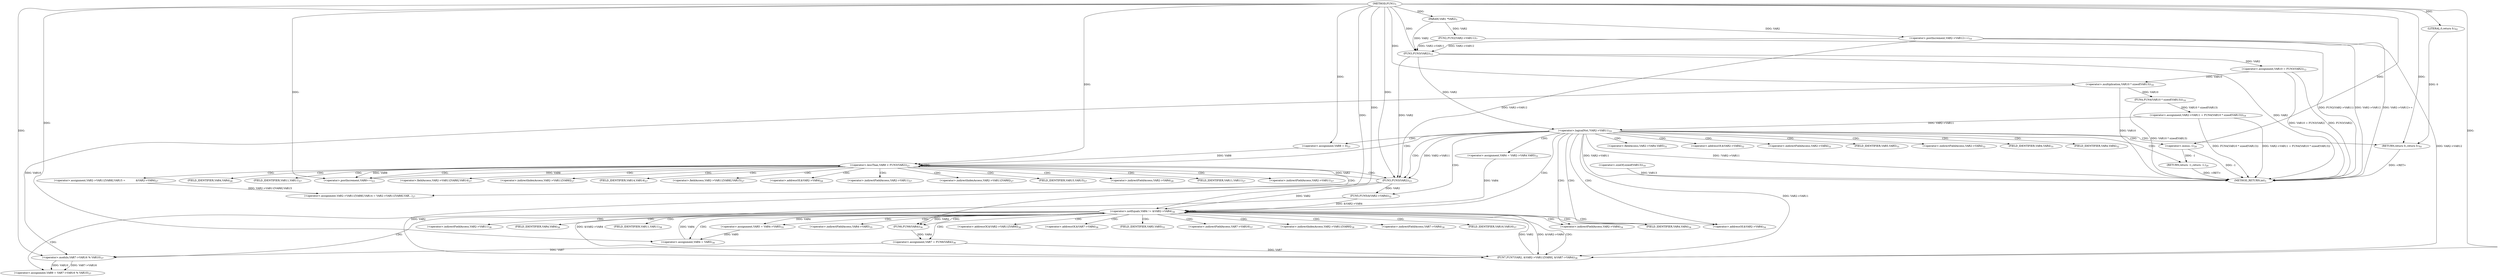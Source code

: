 digraph "FUN1" {  
"8" [label = <(METHOD,FUN1)<SUB>1</SUB>> ]
"133" [label = <(METHOD_RETURN,int)<SUB>1</SUB>> ]
"9" [label = <(PARAM,VAR1 *VAR2)<SUB>1</SUB>> ]
"17" [label = <(FUN2,FUN2(VAR2-&gt;VAR11))<SUB>7</SUB>> ]
"21" [label = <(&lt;operator&gt;.postIncrement,VAR2-&gt;VAR12++)<SUB>10</SUB>> ]
"25" [label = <(&lt;operator&gt;.assignment,VAR10 = FUN3(VAR2))<SUB>12</SUB>> ]
"29" [label = <(&lt;operator&gt;.assignment,VAR2-&gt;VAR11 = FUN4(VAR10 * sizeof(VAR13)))<SUB>18</SUB>> ]
"79" [label = <(&lt;operator&gt;.assignment,VAR4 = VAR2-&gt;VAR4.VAR5)<SUB>31</SUB>> ]
"86" [label = <(FUN5,FUN5(&amp;VAR2-&gt;VAR4))<SUB>32</SUB>> ]
"131" [label = <(RETURN,return 0;,return 0;)<SUB>41</SUB>> ]
"39" [label = <(&lt;operator&gt;.logicalNot,!VAR2-&gt;VAR11)<SUB>19</SUB>> ]
"52" [label = <(&lt;operator&gt;.lessThan,VAR8 &lt; FUN3(VAR2))<SUB>23</SUB>> ]
"56" [label = <(&lt;operator&gt;.postIncrement,VAR8++)<SUB>23</SUB>> ]
"93" [label = <(&lt;operator&gt;.notEquals,VAR4 != &amp;VAR2-&gt;VAR4)<SUB>34</SUB>> ]
"99" [label = <(&lt;operator&gt;.assignment,VAR4 = VAR5)<SUB>34</SUB>> ]
"132" [label = <(LITERAL,0,return 0;)<SUB>41</SUB>> ]
"27" [label = <(FUN3,FUN3(VAR2))<SUB>12</SUB>> ]
"33" [label = <(FUN4,FUN4(VAR10 * sizeof(VAR13)))<SUB>18</SUB>> ]
"44" [label = <(RETURN,return -1;,return -1;)<SUB>20</SUB>> ]
"49" [label = <(&lt;operator&gt;.assignment,VAR8 = 0)<SUB>23</SUB>> ]
"59" [label = <(&lt;operator&gt;.assignment,VAR2-&gt;VAR11[VAR8].VAR14 = VAR2-&gt;VAR11[VAR8].VAR...)<SUB>27</SUB>> ]
"103" [label = <(&lt;operator&gt;.assignment,VAR5 = VAR4-&gt;VAR5)<SUB>35</SUB>> ]
"108" [label = <(&lt;operator&gt;.assignment,VAR7 = FUN6(VAR4))<SUB>36</SUB>> ]
"112" [label = <(&lt;operator&gt;.assignment,VAR9 = VAR7-&gt;VAR16 % VAR10)<SUB>37</SUB>> ]
"119" [label = <(FUN7,FUN7(VAR2, &amp;VAR2-&gt;VAR11[VAR9], &amp;VAR7-&gt;VAR4))<SUB>38</SUB>> ]
"34" [label = <(&lt;operator&gt;.multiplication,VAR10 * sizeof(VAR13))<SUB>18</SUB>> ]
"45" [label = <(&lt;operator&gt;.minus,-1)<SUB>20</SUB>> ]
"54" [label = <(FUN3,FUN3(VAR2))<SUB>23</SUB>> ]
"36" [label = <(&lt;operator&gt;.sizeOf,sizeof(VAR13))<SUB>18</SUB>> ]
"67" [label = <(&lt;operator&gt;.assignment,VAR2-&gt;VAR11[VAR8].VAR15 =
             &amp;VAR2-&gt;VAR4)<SUB>27</SUB>> ]
"110" [label = <(FUN6,FUN6(VAR4))<SUB>36</SUB>> ]
"114" [label = <(&lt;operator&gt;.modulo,VAR7-&gt;VAR16 % VAR10)<SUB>37</SUB>> ]
"81" [label = <(&lt;operator&gt;.fieldAccess,VAR2-&gt;VAR4.VAR5)<SUB>31</SUB>> ]
"87" [label = <(&lt;operator&gt;.addressOf,&amp;VAR2-&gt;VAR4)<SUB>32</SUB>> ]
"82" [label = <(&lt;operator&gt;.indirectFieldAccess,VAR2-&gt;VAR4)<SUB>31</SUB>> ]
"85" [label = <(FIELD_IDENTIFIER,VAR5,VAR5)<SUB>31</SUB>> ]
"88" [label = <(&lt;operator&gt;.indirectFieldAccess,VAR2-&gt;VAR4)<SUB>32</SUB>> ]
"95" [label = <(&lt;operator&gt;.addressOf,&amp;VAR2-&gt;VAR4)<SUB>34</SUB>> ]
"60" [label = <(&lt;operator&gt;.fieldAccess,VAR2-&gt;VAR11[VAR8].VAR14)<SUB>27</SUB>> ]
"84" [label = <(FIELD_IDENTIFIER,VAR4,VAR4)<SUB>31</SUB>> ]
"90" [label = <(FIELD_IDENTIFIER,VAR4,VAR4)<SUB>32</SUB>> ]
"96" [label = <(&lt;operator&gt;.indirectFieldAccess,VAR2-&gt;VAR4)<SUB>34</SUB>> ]
"105" [label = <(&lt;operator&gt;.indirectFieldAccess,VAR4-&gt;VAR5)<SUB>35</SUB>> ]
"121" [label = <(&lt;operator&gt;.addressOf,&amp;VAR2-&gt;VAR11[VAR9])<SUB>38</SUB>> ]
"127" [label = <(&lt;operator&gt;.addressOf,&amp;VAR7-&gt;VAR4)<SUB>38</SUB>> ]
"61" [label = <(&lt;operator&gt;.indirectIndexAccess,VAR2-&gt;VAR11[VAR8])<SUB>27</SUB>> ]
"66" [label = <(FIELD_IDENTIFIER,VAR14,VAR14)<SUB>27</SUB>> ]
"68" [label = <(&lt;operator&gt;.fieldAccess,VAR2-&gt;VAR11[VAR8].VAR15)<SUB>27</SUB>> ]
"75" [label = <(&lt;operator&gt;.addressOf,&amp;VAR2-&gt;VAR4)<SUB>28</SUB>> ]
"98" [label = <(FIELD_IDENTIFIER,VAR4,VAR4)<SUB>34</SUB>> ]
"107" [label = <(FIELD_IDENTIFIER,VAR5,VAR5)<SUB>35</SUB>> ]
"115" [label = <(&lt;operator&gt;.indirectFieldAccess,VAR7-&gt;VAR16)<SUB>37</SUB>> ]
"122" [label = <(&lt;operator&gt;.indirectIndexAccess,VAR2-&gt;VAR11[VAR9])<SUB>38</SUB>> ]
"128" [label = <(&lt;operator&gt;.indirectFieldAccess,VAR7-&gt;VAR4)<SUB>38</SUB>> ]
"62" [label = <(&lt;operator&gt;.indirectFieldAccess,VAR2-&gt;VAR11)<SUB>27</SUB>> ]
"69" [label = <(&lt;operator&gt;.indirectIndexAccess,VAR2-&gt;VAR11[VAR8])<SUB>27</SUB>> ]
"74" [label = <(FIELD_IDENTIFIER,VAR15,VAR15)<SUB>27</SUB>> ]
"76" [label = <(&lt;operator&gt;.indirectFieldAccess,VAR2-&gt;VAR4)<SUB>28</SUB>> ]
"117" [label = <(FIELD_IDENTIFIER,VAR16,VAR16)<SUB>37</SUB>> ]
"123" [label = <(&lt;operator&gt;.indirectFieldAccess,VAR2-&gt;VAR11)<SUB>38</SUB>> ]
"130" [label = <(FIELD_IDENTIFIER,VAR4,VAR4)<SUB>38</SUB>> ]
"64" [label = <(FIELD_IDENTIFIER,VAR11,VAR11)<SUB>27</SUB>> ]
"70" [label = <(&lt;operator&gt;.indirectFieldAccess,VAR2-&gt;VAR11)<SUB>27</SUB>> ]
"78" [label = <(FIELD_IDENTIFIER,VAR4,VAR4)<SUB>28</SUB>> ]
"125" [label = <(FIELD_IDENTIFIER,VAR11,VAR11)<SUB>38</SUB>> ]
"72" [label = <(FIELD_IDENTIFIER,VAR11,VAR11)<SUB>27</SUB>> ]
  "44" -> "133"  [ label = "DDG: &lt;RET&gt;"] 
  "131" -> "133"  [ label = "DDG: &lt;RET&gt;"] 
  "17" -> "133"  [ label = "DDG: FUN2(VAR2-&gt;VAR11)"] 
  "21" -> "133"  [ label = "DDG: VAR2-&gt;VAR12"] 
  "21" -> "133"  [ label = "DDG: VAR2-&gt;VAR12++"] 
  "27" -> "133"  [ label = "DDG: VAR2"] 
  "25" -> "133"  [ label = "DDG: FUN3(VAR2)"] 
  "25" -> "133"  [ label = "DDG: VAR10 = FUN3(VAR2)"] 
  "34" -> "133"  [ label = "DDG: VAR10"] 
  "33" -> "133"  [ label = "DDG: VAR10 * sizeof(VAR13)"] 
  "29" -> "133"  [ label = "DDG: FUN4(VAR10 * sizeof(VAR13))"] 
  "29" -> "133"  [ label = "DDG: VAR2-&gt;VAR11 = FUN4(VAR10 * sizeof(VAR13))"] 
  "39" -> "133"  [ label = "DDG: VAR2-&gt;VAR11"] 
  "39" -> "133"  [ label = "DDG: !VAR2-&gt;VAR11"] 
  "45" -> "133"  [ label = "DDG: -1"] 
  "36" -> "133"  [ label = "DDG: VAR13"] 
  "8" -> "9"  [ label = "DDG: "] 
  "27" -> "25"  [ label = "DDG: VAR2"] 
  "33" -> "29"  [ label = "DDG: VAR10 * sizeof(VAR13)"] 
  "132" -> "131"  [ label = "DDG: 0"] 
  "8" -> "131"  [ label = "DDG: "] 
  "9" -> "17"  [ label = "DDG: VAR2"] 
  "9" -> "21"  [ label = "DDG: VAR2"] 
  "54" -> "86"  [ label = "DDG: VAR2"] 
  "103" -> "99"  [ label = "DDG: VAR5"] 
  "8" -> "99"  [ label = "DDG: "] 
  "8" -> "132"  [ label = "DDG: "] 
  "9" -> "27"  [ label = "DDG: VAR2"] 
  "17" -> "27"  [ label = "DDG: VAR2-&gt;VAR11"] 
  "21" -> "27"  [ label = "DDG: VAR2-&gt;VAR12"] 
  "8" -> "27"  [ label = "DDG: "] 
  "34" -> "33"  [ label = "DDG: VAR10"] 
  "27" -> "39"  [ label = "DDG: VAR2"] 
  "29" -> "39"  [ label = "DDG: VAR2-&gt;VAR11"] 
  "45" -> "44"  [ label = "DDG: -1"] 
  "8" -> "49"  [ label = "DDG: "] 
  "49" -> "52"  [ label = "DDG: VAR8"] 
  "56" -> "52"  [ label = "DDG: VAR8"] 
  "8" -> "52"  [ label = "DDG: "] 
  "54" -> "52"  [ label = "DDG: VAR2"] 
  "52" -> "56"  [ label = "DDG: VAR8"] 
  "8" -> "56"  [ label = "DDG: "] 
  "67" -> "59"  [ label = "DDG: VAR2-&gt;VAR11[VAR8].VAR15"] 
  "79" -> "93"  [ label = "DDG: VAR4"] 
  "99" -> "93"  [ label = "DDG: VAR4"] 
  "8" -> "93"  [ label = "DDG: "] 
  "86" -> "93"  [ label = "DDG: &amp;VAR2-&gt;VAR4"] 
  "54" -> "93"  [ label = "DDG: VAR2"] 
  "119" -> "93"  [ label = "DDG: VAR2"] 
  "93" -> "103"  [ label = "DDG: VAR4"] 
  "110" -> "108"  [ label = "DDG: VAR4"] 
  "114" -> "112"  [ label = "DDG: VAR7-&gt;VAR16"] 
  "114" -> "112"  [ label = "DDG: VAR10"] 
  "25" -> "34"  [ label = "DDG: VAR10"] 
  "8" -> "34"  [ label = "DDG: "] 
  "21" -> "54"  [ label = "DDG: VAR2-&gt;VAR12"] 
  "27" -> "54"  [ label = "DDG: VAR2"] 
  "39" -> "54"  [ label = "DDG: VAR2-&gt;VAR11"] 
  "8" -> "54"  [ label = "DDG: "] 
  "21" -> "119"  [ label = "DDG: VAR2-&gt;VAR12"] 
  "39" -> "119"  [ label = "DDG: VAR2-&gt;VAR11"] 
  "54" -> "119"  [ label = "DDG: VAR2"] 
  "8" -> "119"  [ label = "DDG: "] 
  "86" -> "119"  [ label = "DDG: &amp;VAR2-&gt;VAR4"] 
  "93" -> "119"  [ label = "DDG: &amp;VAR2-&gt;VAR4"] 
  "108" -> "119"  [ label = "DDG: VAR7"] 
  "8" -> "45"  [ label = "DDG: "] 
  "93" -> "110"  [ label = "DDG: VAR4"] 
  "8" -> "110"  [ label = "DDG: "] 
  "108" -> "114"  [ label = "DDG: VAR7"] 
  "34" -> "114"  [ label = "DDG: VAR10"] 
  "8" -> "114"  [ label = "DDG: "] 
  "39" -> "49"  [ label = "CDG: "] 
  "39" -> "96"  [ label = "CDG: "] 
  "39" -> "98"  [ label = "CDG: "] 
  "39" -> "52"  [ label = "CDG: "] 
  "39" -> "81"  [ label = "CDG: "] 
  "39" -> "84"  [ label = "CDG: "] 
  "39" -> "131"  [ label = "CDG: "] 
  "39" -> "85"  [ label = "CDG: "] 
  "39" -> "95"  [ label = "CDG: "] 
  "39" -> "45"  [ label = "CDG: "] 
  "39" -> "87"  [ label = "CDG: "] 
  "39" -> "44"  [ label = "CDG: "] 
  "39" -> "82"  [ label = "CDG: "] 
  "39" -> "93"  [ label = "CDG: "] 
  "39" -> "90"  [ label = "CDG: "] 
  "39" -> "54"  [ label = "CDG: "] 
  "39" -> "79"  [ label = "CDG: "] 
  "39" -> "88"  [ label = "CDG: "] 
  "39" -> "86"  [ label = "CDG: "] 
  "52" -> "68"  [ label = "CDG: "] 
  "52" -> "60"  [ label = "CDG: "] 
  "52" -> "64"  [ label = "CDG: "] 
  "52" -> "66"  [ label = "CDG: "] 
  "52" -> "75"  [ label = "CDG: "] 
  "52" -> "52"  [ label = "CDG: "] 
  "52" -> "72"  [ label = "CDG: "] 
  "52" -> "56"  [ label = "CDG: "] 
  "52" -> "69"  [ label = "CDG: "] 
  "52" -> "67"  [ label = "CDG: "] 
  "52" -> "74"  [ label = "CDG: "] 
  "52" -> "76"  [ label = "CDG: "] 
  "52" -> "59"  [ label = "CDG: "] 
  "52" -> "54"  [ label = "CDG: "] 
  "52" -> "61"  [ label = "CDG: "] 
  "52" -> "70"  [ label = "CDG: "] 
  "52" -> "78"  [ label = "CDG: "] 
  "52" -> "62"  [ label = "CDG: "] 
  "93" -> "107"  [ label = "CDG: "] 
  "93" -> "115"  [ label = "CDG: "] 
  "93" -> "96"  [ label = "CDG: "] 
  "93" -> "98"  [ label = "CDG: "] 
  "93" -> "122"  [ label = "CDG: "] 
  "93" -> "99"  [ label = "CDG: "] 
  "93" -> "128"  [ label = "CDG: "] 
  "93" -> "114"  [ label = "CDG: "] 
  "93" -> "103"  [ label = "CDG: "] 
  "93" -> "119"  [ label = "CDG: "] 
  "93" -> "121"  [ label = "CDG: "] 
  "93" -> "95"  [ label = "CDG: "] 
  "93" -> "123"  [ label = "CDG: "] 
  "93" -> "112"  [ label = "CDG: "] 
  "93" -> "93"  [ label = "CDG: "] 
  "93" -> "105"  [ label = "CDG: "] 
  "93" -> "130"  [ label = "CDG: "] 
  "93" -> "110"  [ label = "CDG: "] 
  "93" -> "117"  [ label = "CDG: "] 
  "93" -> "127"  [ label = "CDG: "] 
  "93" -> "108"  [ label = "CDG: "] 
  "93" -> "125"  [ label = "CDG: "] 
}
